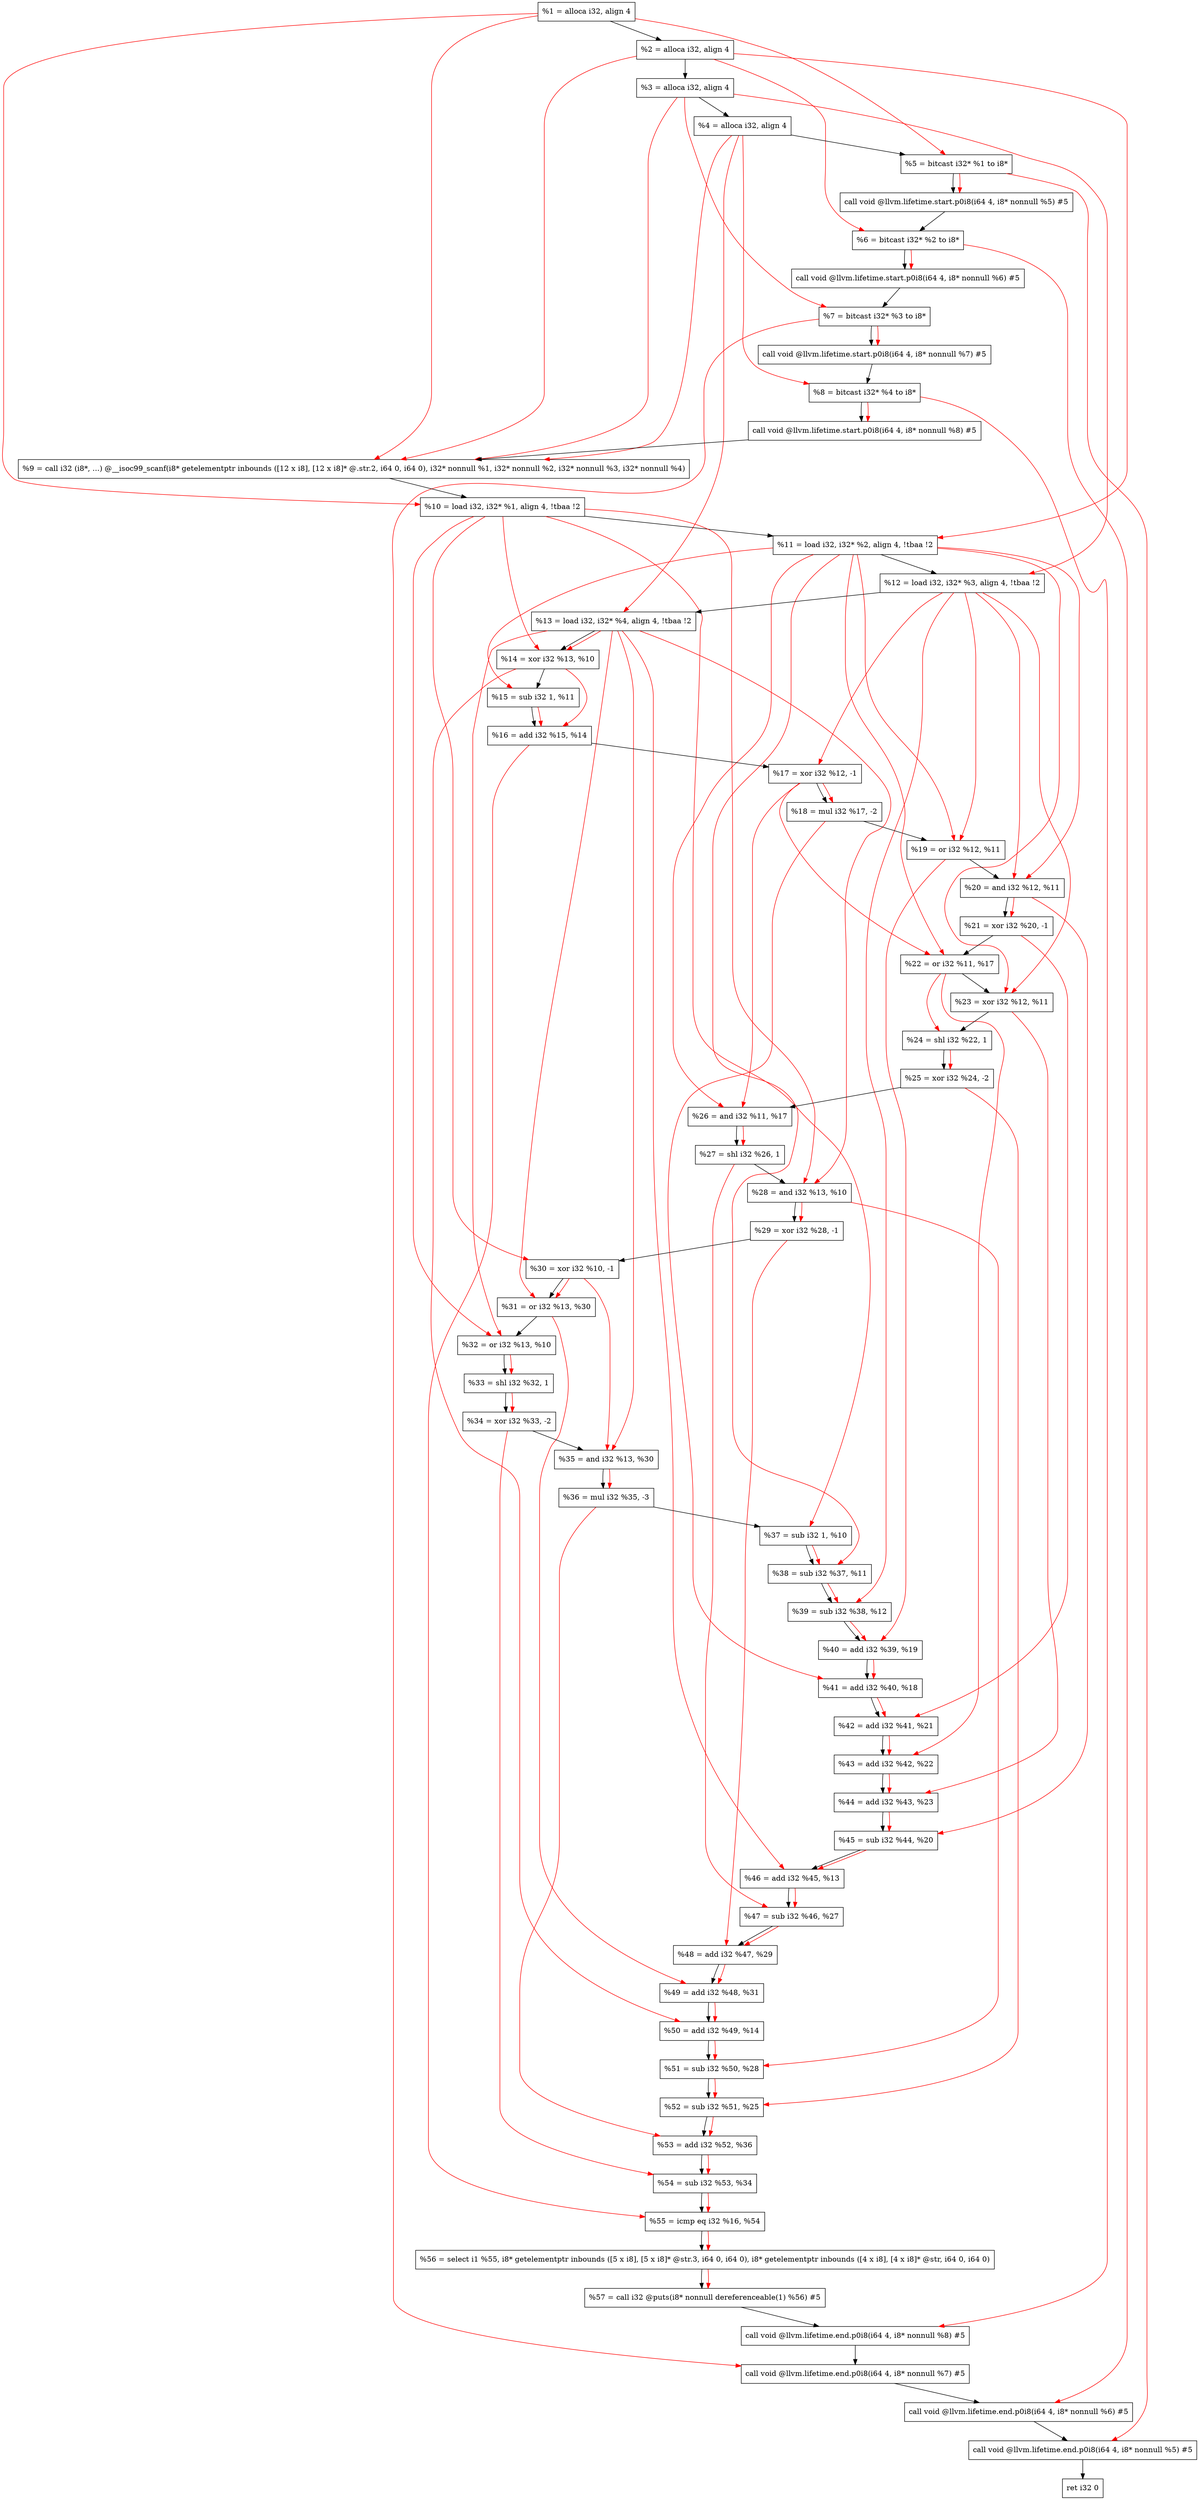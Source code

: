 digraph "DFG for'main' function" {
	Node0xe6fcc8[shape=record, label="  %1 = alloca i32, align 4"];
	Node0xe6fd48[shape=record, label="  %2 = alloca i32, align 4"];
	Node0xe6fdd8[shape=record, label="  %3 = alloca i32, align 4"];
	Node0xe6fe38[shape=record, label="  %4 = alloca i32, align 4"];
	Node0xe6fee8[shape=record, label="  %5 = bitcast i32* %1 to i8*"];
	Node0xe70318[shape=record, label="  call void @llvm.lifetime.start.p0i8(i64 4, i8* nonnull %5) #5"];
	Node0xe703f8[shape=record, label="  %6 = bitcast i32* %2 to i8*"];
	Node0xe704f8[shape=record, label="  call void @llvm.lifetime.start.p0i8(i64 4, i8* nonnull %6) #5"];
	Node0xe705b8[shape=record, label="  %7 = bitcast i32* %3 to i8*"];
	Node0xe70668[shape=record, label="  call void @llvm.lifetime.start.p0i8(i64 4, i8* nonnull %7) #5"];
	Node0xe70728[shape=record, label="  %8 = bitcast i32* %4 to i8*"];
	Node0xe707d8[shape=record, label="  call void @llvm.lifetime.start.p0i8(i64 4, i8* nonnull %8) #5"];
	Node0xe6aba0[shape=record, label="  %9 = call i32 (i8*, ...) @__isoc99_scanf(i8* getelementptr inbounds ([12 x i8], [12 x i8]* @.str.2, i64 0, i64 0), i32* nonnull %1, i32* nonnull %2, i32* nonnull %3, i32* nonnull %4)"];
	Node0xe709d8[shape=record, label="  %10 = load i32, i32* %1, align 4, !tbaa !2"];
	Node0xe71948[shape=record, label="  %11 = load i32, i32* %2, align 4, !tbaa !2"];
	Node0xe71fb8[shape=record, label="  %12 = load i32, i32* %3, align 4, !tbaa !2"];
	Node0xe72018[shape=record, label="  %13 = load i32, i32* %4, align 4, !tbaa !2"];
	Node0xe72090[shape=record, label="  %14 = xor i32 %13, %10"];
	Node0xe72100[shape=record, label="  %15 = sub i32 1, %11"];
	Node0xe72170[shape=record, label="  %16 = add i32 %15, %14"];
	Node0xe721e0[shape=record, label="  %17 = xor i32 %12, -1"];
	Node0xe72250[shape=record, label="  %18 = mul i32 %17, -2"];
	Node0xe722c0[shape=record, label="  %19 = or i32 %12, %11"];
	Node0xe72330[shape=record, label="  %20 = and i32 %12, %11"];
	Node0xe723a0[shape=record, label="  %21 = xor i32 %20, -1"];
	Node0xe72410[shape=record, label="  %22 = or i32 %11, %17"];
	Node0xe72480[shape=record, label="  %23 = xor i32 %12, %11"];
	Node0xe724f0[shape=record, label="  %24 = shl i32 %22, 1"];
	Node0xe72560[shape=record, label="  %25 = xor i32 %24, -2"];
	Node0xe725d0[shape=record, label="  %26 = and i32 %11, %17"];
	Node0xe72640[shape=record, label="  %27 = shl i32 %26, 1"];
	Node0xe726b0[shape=record, label="  %28 = and i32 %13, %10"];
	Node0xe72720[shape=record, label="  %29 = xor i32 %28, -1"];
	Node0xe72790[shape=record, label="  %30 = xor i32 %10, -1"];
	Node0xe72800[shape=record, label="  %31 = or i32 %13, %30"];
	Node0xe72870[shape=record, label="  %32 = or i32 %13, %10"];
	Node0xe728e0[shape=record, label="  %33 = shl i32 %32, 1"];
	Node0xe72950[shape=record, label="  %34 = xor i32 %33, -2"];
	Node0xe729c0[shape=record, label="  %35 = and i32 %13, %30"];
	Node0xe72a30[shape=record, label="  %36 = mul i32 %35, -3"];
	Node0xe72aa0[shape=record, label="  %37 = sub i32 1, %10"];
	Node0xe72b10[shape=record, label="  %38 = sub i32 %37, %11"];
	Node0xe72b80[shape=record, label="  %39 = sub i32 %38, %12"];
	Node0xe72bf0[shape=record, label="  %40 = add i32 %39, %19"];
	Node0xe72c60[shape=record, label="  %41 = add i32 %40, %18"];
	Node0xe72cd0[shape=record, label="  %42 = add i32 %41, %21"];
	Node0xe72d40[shape=record, label="  %43 = add i32 %42, %22"];
	Node0xe72db0[shape=record, label="  %44 = add i32 %43, %23"];
	Node0xe72e20[shape=record, label="  %45 = sub i32 %44, %20"];
	Node0xe72e90[shape=record, label="  %46 = add i32 %45, %13"];
	Node0xe72f00[shape=record, label="  %47 = sub i32 %46, %27"];
	Node0xe72f70[shape=record, label="  %48 = add i32 %47, %29"];
	Node0xe72fe0[shape=record, label="  %49 = add i32 %48, %31"];
	Node0xe73050[shape=record, label="  %50 = add i32 %49, %14"];
	Node0xe730c0[shape=record, label="  %51 = sub i32 %50, %28"];
	Node0xe73130[shape=record, label="  %52 = sub i32 %51, %25"];
	Node0xe731a0[shape=record, label="  %53 = add i32 %52, %36"];
	Node0xe73210[shape=record, label="  %54 = sub i32 %53, %34"];
	Node0xe73280[shape=record, label="  %55 = icmp eq i32 %16, %54"];
	Node0xe0f8b8[shape=record, label="  %56 = select i1 %55, i8* getelementptr inbounds ([5 x i8], [5 x i8]* @str.3, i64 0, i64 0), i8* getelementptr inbounds ([4 x i8], [4 x i8]* @str, i64 0, i64 0)"];
	Node0xe73310[shape=record, label="  %57 = call i32 @puts(i8* nonnull dereferenceable(1) %56) #5"];
	Node0xe735b8[shape=record, label="  call void @llvm.lifetime.end.p0i8(i64 4, i8* nonnull %8) #5"];
	Node0xe73718[shape=record, label="  call void @llvm.lifetime.end.p0i8(i64 4, i8* nonnull %7) #5"];
	Node0xe73828[shape=record, label="  call void @llvm.lifetime.end.p0i8(i64 4, i8* nonnull %6) #5"];
	Node0xe73938[shape=record, label="  call void @llvm.lifetime.end.p0i8(i64 4, i8* nonnull %5) #5"];
	Node0xe739f8[shape=record, label="  ret i32 0"];
	Node0xe6fcc8 -> Node0xe6fd48;
	Node0xe6fd48 -> Node0xe6fdd8;
	Node0xe6fdd8 -> Node0xe6fe38;
	Node0xe6fe38 -> Node0xe6fee8;
	Node0xe6fee8 -> Node0xe70318;
	Node0xe70318 -> Node0xe703f8;
	Node0xe703f8 -> Node0xe704f8;
	Node0xe704f8 -> Node0xe705b8;
	Node0xe705b8 -> Node0xe70668;
	Node0xe70668 -> Node0xe70728;
	Node0xe70728 -> Node0xe707d8;
	Node0xe707d8 -> Node0xe6aba0;
	Node0xe6aba0 -> Node0xe709d8;
	Node0xe709d8 -> Node0xe71948;
	Node0xe71948 -> Node0xe71fb8;
	Node0xe71fb8 -> Node0xe72018;
	Node0xe72018 -> Node0xe72090;
	Node0xe72090 -> Node0xe72100;
	Node0xe72100 -> Node0xe72170;
	Node0xe72170 -> Node0xe721e0;
	Node0xe721e0 -> Node0xe72250;
	Node0xe72250 -> Node0xe722c0;
	Node0xe722c0 -> Node0xe72330;
	Node0xe72330 -> Node0xe723a0;
	Node0xe723a0 -> Node0xe72410;
	Node0xe72410 -> Node0xe72480;
	Node0xe72480 -> Node0xe724f0;
	Node0xe724f0 -> Node0xe72560;
	Node0xe72560 -> Node0xe725d0;
	Node0xe725d0 -> Node0xe72640;
	Node0xe72640 -> Node0xe726b0;
	Node0xe726b0 -> Node0xe72720;
	Node0xe72720 -> Node0xe72790;
	Node0xe72790 -> Node0xe72800;
	Node0xe72800 -> Node0xe72870;
	Node0xe72870 -> Node0xe728e0;
	Node0xe728e0 -> Node0xe72950;
	Node0xe72950 -> Node0xe729c0;
	Node0xe729c0 -> Node0xe72a30;
	Node0xe72a30 -> Node0xe72aa0;
	Node0xe72aa0 -> Node0xe72b10;
	Node0xe72b10 -> Node0xe72b80;
	Node0xe72b80 -> Node0xe72bf0;
	Node0xe72bf0 -> Node0xe72c60;
	Node0xe72c60 -> Node0xe72cd0;
	Node0xe72cd0 -> Node0xe72d40;
	Node0xe72d40 -> Node0xe72db0;
	Node0xe72db0 -> Node0xe72e20;
	Node0xe72e20 -> Node0xe72e90;
	Node0xe72e90 -> Node0xe72f00;
	Node0xe72f00 -> Node0xe72f70;
	Node0xe72f70 -> Node0xe72fe0;
	Node0xe72fe0 -> Node0xe73050;
	Node0xe73050 -> Node0xe730c0;
	Node0xe730c0 -> Node0xe73130;
	Node0xe73130 -> Node0xe731a0;
	Node0xe731a0 -> Node0xe73210;
	Node0xe73210 -> Node0xe73280;
	Node0xe73280 -> Node0xe0f8b8;
	Node0xe0f8b8 -> Node0xe73310;
	Node0xe73310 -> Node0xe735b8;
	Node0xe735b8 -> Node0xe73718;
	Node0xe73718 -> Node0xe73828;
	Node0xe73828 -> Node0xe73938;
	Node0xe73938 -> Node0xe739f8;
edge [color=red]
	Node0xe6fcc8 -> Node0xe6fee8;
	Node0xe6fee8 -> Node0xe70318;
	Node0xe6fd48 -> Node0xe703f8;
	Node0xe703f8 -> Node0xe704f8;
	Node0xe6fdd8 -> Node0xe705b8;
	Node0xe705b8 -> Node0xe70668;
	Node0xe6fe38 -> Node0xe70728;
	Node0xe70728 -> Node0xe707d8;
	Node0xe6fcc8 -> Node0xe6aba0;
	Node0xe6fd48 -> Node0xe6aba0;
	Node0xe6fdd8 -> Node0xe6aba0;
	Node0xe6fe38 -> Node0xe6aba0;
	Node0xe6fcc8 -> Node0xe709d8;
	Node0xe6fd48 -> Node0xe71948;
	Node0xe6fdd8 -> Node0xe71fb8;
	Node0xe6fe38 -> Node0xe72018;
	Node0xe72018 -> Node0xe72090;
	Node0xe709d8 -> Node0xe72090;
	Node0xe71948 -> Node0xe72100;
	Node0xe72100 -> Node0xe72170;
	Node0xe72090 -> Node0xe72170;
	Node0xe71fb8 -> Node0xe721e0;
	Node0xe721e0 -> Node0xe72250;
	Node0xe71fb8 -> Node0xe722c0;
	Node0xe71948 -> Node0xe722c0;
	Node0xe71fb8 -> Node0xe72330;
	Node0xe71948 -> Node0xe72330;
	Node0xe72330 -> Node0xe723a0;
	Node0xe71948 -> Node0xe72410;
	Node0xe721e0 -> Node0xe72410;
	Node0xe71fb8 -> Node0xe72480;
	Node0xe71948 -> Node0xe72480;
	Node0xe72410 -> Node0xe724f0;
	Node0xe724f0 -> Node0xe72560;
	Node0xe71948 -> Node0xe725d0;
	Node0xe721e0 -> Node0xe725d0;
	Node0xe725d0 -> Node0xe72640;
	Node0xe72018 -> Node0xe726b0;
	Node0xe709d8 -> Node0xe726b0;
	Node0xe726b0 -> Node0xe72720;
	Node0xe709d8 -> Node0xe72790;
	Node0xe72018 -> Node0xe72800;
	Node0xe72790 -> Node0xe72800;
	Node0xe72018 -> Node0xe72870;
	Node0xe709d8 -> Node0xe72870;
	Node0xe72870 -> Node0xe728e0;
	Node0xe728e0 -> Node0xe72950;
	Node0xe72018 -> Node0xe729c0;
	Node0xe72790 -> Node0xe729c0;
	Node0xe729c0 -> Node0xe72a30;
	Node0xe709d8 -> Node0xe72aa0;
	Node0xe72aa0 -> Node0xe72b10;
	Node0xe71948 -> Node0xe72b10;
	Node0xe72b10 -> Node0xe72b80;
	Node0xe71fb8 -> Node0xe72b80;
	Node0xe72b80 -> Node0xe72bf0;
	Node0xe722c0 -> Node0xe72bf0;
	Node0xe72bf0 -> Node0xe72c60;
	Node0xe72250 -> Node0xe72c60;
	Node0xe72c60 -> Node0xe72cd0;
	Node0xe723a0 -> Node0xe72cd0;
	Node0xe72cd0 -> Node0xe72d40;
	Node0xe72410 -> Node0xe72d40;
	Node0xe72d40 -> Node0xe72db0;
	Node0xe72480 -> Node0xe72db0;
	Node0xe72db0 -> Node0xe72e20;
	Node0xe72330 -> Node0xe72e20;
	Node0xe72e20 -> Node0xe72e90;
	Node0xe72018 -> Node0xe72e90;
	Node0xe72e90 -> Node0xe72f00;
	Node0xe72640 -> Node0xe72f00;
	Node0xe72f00 -> Node0xe72f70;
	Node0xe72720 -> Node0xe72f70;
	Node0xe72f70 -> Node0xe72fe0;
	Node0xe72800 -> Node0xe72fe0;
	Node0xe72fe0 -> Node0xe73050;
	Node0xe72090 -> Node0xe73050;
	Node0xe73050 -> Node0xe730c0;
	Node0xe726b0 -> Node0xe730c0;
	Node0xe730c0 -> Node0xe73130;
	Node0xe72560 -> Node0xe73130;
	Node0xe73130 -> Node0xe731a0;
	Node0xe72a30 -> Node0xe731a0;
	Node0xe731a0 -> Node0xe73210;
	Node0xe72950 -> Node0xe73210;
	Node0xe72170 -> Node0xe73280;
	Node0xe73210 -> Node0xe73280;
	Node0xe73280 -> Node0xe0f8b8;
	Node0xe0f8b8 -> Node0xe73310;
	Node0xe70728 -> Node0xe735b8;
	Node0xe705b8 -> Node0xe73718;
	Node0xe703f8 -> Node0xe73828;
	Node0xe6fee8 -> Node0xe73938;
}
